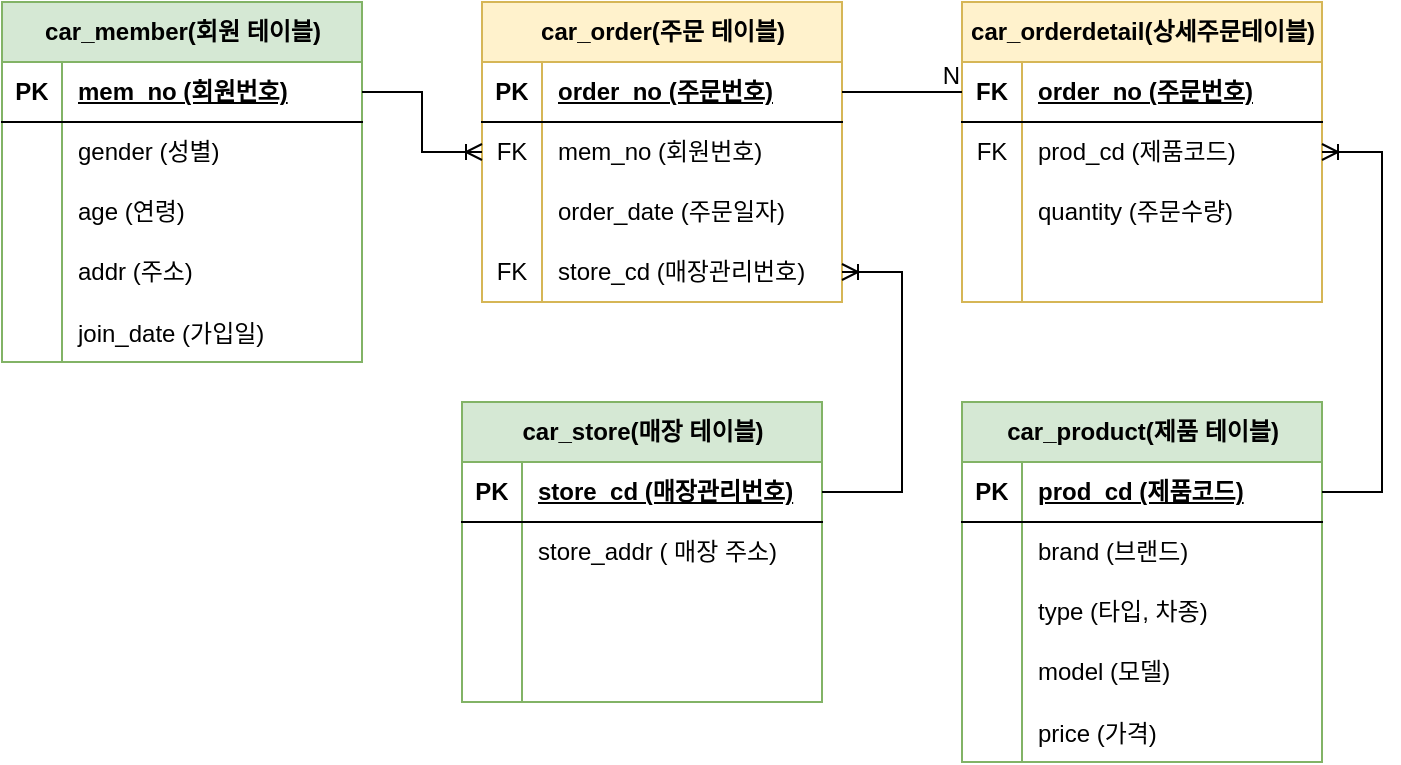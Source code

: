 <mxfile version="21.6.8" type="google">
  <diagram name="페이지-1" id="mW1sI7RQEW0VF1W240Wb">
    <mxGraphModel grid="1" page="1" gridSize="10" guides="1" tooltips="1" connect="1" arrows="1" fold="1" pageScale="1" pageWidth="413" pageHeight="583" math="0" shadow="0">
      <root>
        <mxCell id="0" />
        <mxCell id="1" parent="0" />
        <mxCell id="r9tYgfBL8KnULe7D-3UP-1" value="car_orderdetail(상세주문테이블)" style="shape=table;startSize=30;container=1;collapsible=1;childLayout=tableLayout;fixedRows=1;rowLines=0;fontStyle=1;align=center;resizeLast=1;html=1;fillColor=#fff2cc;strokeColor=#d6b656;" vertex="1" parent="1">
          <mxGeometry x="540" y="40" width="180" height="150" as="geometry" />
        </mxCell>
        <mxCell id="r9tYgfBL8KnULe7D-3UP-2" value="" style="shape=tableRow;horizontal=0;startSize=0;swimlaneHead=0;swimlaneBody=0;fillColor=none;collapsible=0;dropTarget=0;points=[[0,0.5],[1,0.5]];portConstraint=eastwest;top=0;left=0;right=0;bottom=1;" vertex="1" parent="r9tYgfBL8KnULe7D-3UP-1">
          <mxGeometry y="30" width="180" height="30" as="geometry" />
        </mxCell>
        <mxCell id="r9tYgfBL8KnULe7D-3UP-3" value="FK" style="shape=partialRectangle;connectable=0;fillColor=none;top=0;left=0;bottom=0;right=0;fontStyle=1;overflow=hidden;whiteSpace=wrap;html=1;" vertex="1" parent="r9tYgfBL8KnULe7D-3UP-2">
          <mxGeometry width="30" height="30" as="geometry">
            <mxRectangle width="30" height="30" as="alternateBounds" />
          </mxGeometry>
        </mxCell>
        <mxCell id="r9tYgfBL8KnULe7D-3UP-4" value="order_no (주문번호)" style="shape=partialRectangle;connectable=0;fillColor=none;top=0;left=0;bottom=0;right=0;align=left;spacingLeft=6;fontStyle=5;overflow=hidden;whiteSpace=wrap;html=1;" vertex="1" parent="r9tYgfBL8KnULe7D-3UP-2">
          <mxGeometry x="30" width="150" height="30" as="geometry">
            <mxRectangle width="150" height="30" as="alternateBounds" />
          </mxGeometry>
        </mxCell>
        <mxCell id="r9tYgfBL8KnULe7D-3UP-5" value="" style="shape=tableRow;horizontal=0;startSize=0;swimlaneHead=0;swimlaneBody=0;fillColor=none;collapsible=0;dropTarget=0;points=[[0,0.5],[1,0.5]];portConstraint=eastwest;top=0;left=0;right=0;bottom=0;" vertex="1" parent="r9tYgfBL8KnULe7D-3UP-1">
          <mxGeometry y="60" width="180" height="30" as="geometry" />
        </mxCell>
        <mxCell id="r9tYgfBL8KnULe7D-3UP-6" value="FK" style="shape=partialRectangle;connectable=0;fillColor=none;top=0;left=0;bottom=0;right=0;editable=1;overflow=hidden;whiteSpace=wrap;html=1;" vertex="1" parent="r9tYgfBL8KnULe7D-3UP-5">
          <mxGeometry width="30" height="30" as="geometry">
            <mxRectangle width="30" height="30" as="alternateBounds" />
          </mxGeometry>
        </mxCell>
        <mxCell id="r9tYgfBL8KnULe7D-3UP-7" value="prod_cd (제품코드)" style="shape=partialRectangle;connectable=0;fillColor=none;top=0;left=0;bottom=0;right=0;align=left;spacingLeft=6;overflow=hidden;whiteSpace=wrap;html=1;" vertex="1" parent="r9tYgfBL8KnULe7D-3UP-5">
          <mxGeometry x="30" width="150" height="30" as="geometry">
            <mxRectangle width="150" height="30" as="alternateBounds" />
          </mxGeometry>
        </mxCell>
        <mxCell id="r9tYgfBL8KnULe7D-3UP-8" value="" style="shape=tableRow;horizontal=0;startSize=0;swimlaneHead=0;swimlaneBody=0;fillColor=none;collapsible=0;dropTarget=0;points=[[0,0.5],[1,0.5]];portConstraint=eastwest;top=0;left=0;right=0;bottom=0;" vertex="1" parent="r9tYgfBL8KnULe7D-3UP-1">
          <mxGeometry y="90" width="180" height="30" as="geometry" />
        </mxCell>
        <mxCell id="r9tYgfBL8KnULe7D-3UP-9" value="" style="shape=partialRectangle;connectable=0;fillColor=none;top=0;left=0;bottom=0;right=0;editable=1;overflow=hidden;whiteSpace=wrap;html=1;" vertex="1" parent="r9tYgfBL8KnULe7D-3UP-8">
          <mxGeometry width="30" height="30" as="geometry">
            <mxRectangle width="30" height="30" as="alternateBounds" />
          </mxGeometry>
        </mxCell>
        <mxCell id="r9tYgfBL8KnULe7D-3UP-10" value="quantity (주문수량)" style="shape=partialRectangle;connectable=0;fillColor=none;top=0;left=0;bottom=0;right=0;align=left;spacingLeft=6;overflow=hidden;whiteSpace=wrap;html=1;" vertex="1" parent="r9tYgfBL8KnULe7D-3UP-8">
          <mxGeometry x="30" width="150" height="30" as="geometry">
            <mxRectangle width="150" height="30" as="alternateBounds" />
          </mxGeometry>
        </mxCell>
        <mxCell id="r9tYgfBL8KnULe7D-3UP-11" value="" style="shape=tableRow;horizontal=0;startSize=0;swimlaneHead=0;swimlaneBody=0;fillColor=none;collapsible=0;dropTarget=0;points=[[0,0.5],[1,0.5]];portConstraint=eastwest;top=0;left=0;right=0;bottom=0;" vertex="1" parent="r9tYgfBL8KnULe7D-3UP-1">
          <mxGeometry y="120" width="180" height="30" as="geometry" />
        </mxCell>
        <mxCell id="r9tYgfBL8KnULe7D-3UP-12" value="" style="shape=partialRectangle;connectable=0;fillColor=none;top=0;left=0;bottom=0;right=0;editable=1;overflow=hidden;whiteSpace=wrap;html=1;" vertex="1" parent="r9tYgfBL8KnULe7D-3UP-11">
          <mxGeometry width="30" height="30" as="geometry">
            <mxRectangle width="30" height="30" as="alternateBounds" />
          </mxGeometry>
        </mxCell>
        <mxCell id="r9tYgfBL8KnULe7D-3UP-13" value="" style="shape=partialRectangle;connectable=0;fillColor=none;top=0;left=0;bottom=0;right=0;align=left;spacingLeft=6;overflow=hidden;whiteSpace=wrap;html=1;" vertex="1" parent="r9tYgfBL8KnULe7D-3UP-11">
          <mxGeometry x="30" width="150" height="30" as="geometry">
            <mxRectangle width="150" height="30" as="alternateBounds" />
          </mxGeometry>
        </mxCell>
        <mxCell id="r9tYgfBL8KnULe7D-3UP-14" value="car_member(회원 테이블)" style="shape=table;startSize=30;container=1;collapsible=1;childLayout=tableLayout;fixedRows=1;rowLines=0;fontStyle=1;align=center;resizeLast=1;html=1;fillColor=#d5e8d4;strokeColor=#82b366;" vertex="1" parent="1">
          <mxGeometry x="60" y="40" width="180" height="180" as="geometry" />
        </mxCell>
        <mxCell id="r9tYgfBL8KnULe7D-3UP-15" value="" style="shape=tableRow;horizontal=0;startSize=0;swimlaneHead=0;swimlaneBody=0;fillColor=none;collapsible=0;dropTarget=0;points=[[0,0.5],[1,0.5]];portConstraint=eastwest;top=0;left=0;right=0;bottom=1;" vertex="1" parent="r9tYgfBL8KnULe7D-3UP-14">
          <mxGeometry y="30" width="180" height="30" as="geometry" />
        </mxCell>
        <mxCell id="r9tYgfBL8KnULe7D-3UP-16" value="PK" style="shape=partialRectangle;connectable=0;fillColor=none;top=0;left=0;bottom=0;right=0;fontStyle=1;overflow=hidden;whiteSpace=wrap;html=1;" vertex="1" parent="r9tYgfBL8KnULe7D-3UP-15">
          <mxGeometry width="30" height="30" as="geometry">
            <mxRectangle width="30" height="30" as="alternateBounds" />
          </mxGeometry>
        </mxCell>
        <mxCell id="r9tYgfBL8KnULe7D-3UP-17" value="mem_no (회원번호)" style="shape=partialRectangle;connectable=0;fillColor=none;top=0;left=0;bottom=0;right=0;align=left;spacingLeft=6;fontStyle=5;overflow=hidden;whiteSpace=wrap;html=1;" vertex="1" parent="r9tYgfBL8KnULe7D-3UP-15">
          <mxGeometry x="30" width="150" height="30" as="geometry">
            <mxRectangle width="150" height="30" as="alternateBounds" />
          </mxGeometry>
        </mxCell>
        <mxCell id="r9tYgfBL8KnULe7D-3UP-18" value="" style="shape=tableRow;horizontal=0;startSize=0;swimlaneHead=0;swimlaneBody=0;fillColor=none;collapsible=0;dropTarget=0;points=[[0,0.5],[1,0.5]];portConstraint=eastwest;top=0;left=0;right=0;bottom=0;" vertex="1" parent="r9tYgfBL8KnULe7D-3UP-14">
          <mxGeometry y="60" width="180" height="30" as="geometry" />
        </mxCell>
        <mxCell id="r9tYgfBL8KnULe7D-3UP-19" value="" style="shape=partialRectangle;connectable=0;fillColor=none;top=0;left=0;bottom=0;right=0;editable=1;overflow=hidden;whiteSpace=wrap;html=1;" vertex="1" parent="r9tYgfBL8KnULe7D-3UP-18">
          <mxGeometry width="30" height="30" as="geometry">
            <mxRectangle width="30" height="30" as="alternateBounds" />
          </mxGeometry>
        </mxCell>
        <mxCell id="r9tYgfBL8KnULe7D-3UP-20" value="gender (성별)" style="shape=partialRectangle;connectable=0;fillColor=none;top=0;left=0;bottom=0;right=0;align=left;spacingLeft=6;overflow=hidden;whiteSpace=wrap;html=1;" vertex="1" parent="r9tYgfBL8KnULe7D-3UP-18">
          <mxGeometry x="30" width="150" height="30" as="geometry">
            <mxRectangle width="150" height="30" as="alternateBounds" />
          </mxGeometry>
        </mxCell>
        <mxCell id="r9tYgfBL8KnULe7D-3UP-21" value="" style="shape=tableRow;horizontal=0;startSize=0;swimlaneHead=0;swimlaneBody=0;fillColor=none;collapsible=0;dropTarget=0;points=[[0,0.5],[1,0.5]];portConstraint=eastwest;top=0;left=0;right=0;bottom=0;" vertex="1" parent="r9tYgfBL8KnULe7D-3UP-14">
          <mxGeometry y="90" width="180" height="30" as="geometry" />
        </mxCell>
        <mxCell id="r9tYgfBL8KnULe7D-3UP-22" value="" style="shape=partialRectangle;connectable=0;fillColor=none;top=0;left=0;bottom=0;right=0;editable=1;overflow=hidden;whiteSpace=wrap;html=1;" vertex="1" parent="r9tYgfBL8KnULe7D-3UP-21">
          <mxGeometry width="30" height="30" as="geometry">
            <mxRectangle width="30" height="30" as="alternateBounds" />
          </mxGeometry>
        </mxCell>
        <mxCell id="r9tYgfBL8KnULe7D-3UP-23" value="age (연령)" style="shape=partialRectangle;connectable=0;fillColor=none;top=0;left=0;bottom=0;right=0;align=left;spacingLeft=6;overflow=hidden;whiteSpace=wrap;html=1;" vertex="1" parent="r9tYgfBL8KnULe7D-3UP-21">
          <mxGeometry x="30" width="150" height="30" as="geometry">
            <mxRectangle width="150" height="30" as="alternateBounds" />
          </mxGeometry>
        </mxCell>
        <mxCell id="r9tYgfBL8KnULe7D-3UP-24" value="" style="shape=tableRow;horizontal=0;startSize=0;swimlaneHead=0;swimlaneBody=0;fillColor=none;collapsible=0;dropTarget=0;points=[[0,0.5],[1,0.5]];portConstraint=eastwest;top=0;left=0;right=0;bottom=0;" vertex="1" parent="r9tYgfBL8KnULe7D-3UP-14">
          <mxGeometry y="120" width="180" height="30" as="geometry" />
        </mxCell>
        <mxCell id="r9tYgfBL8KnULe7D-3UP-25" value="" style="shape=partialRectangle;connectable=0;fillColor=none;top=0;left=0;bottom=0;right=0;editable=1;overflow=hidden;whiteSpace=wrap;html=1;" vertex="1" parent="r9tYgfBL8KnULe7D-3UP-24">
          <mxGeometry width="30" height="30" as="geometry">
            <mxRectangle width="30" height="30" as="alternateBounds" />
          </mxGeometry>
        </mxCell>
        <mxCell id="r9tYgfBL8KnULe7D-3UP-26" value="addr (주소)" style="shape=partialRectangle;connectable=0;fillColor=none;top=0;left=0;bottom=0;right=0;align=left;spacingLeft=6;overflow=hidden;whiteSpace=wrap;html=1;" vertex="1" parent="r9tYgfBL8KnULe7D-3UP-24">
          <mxGeometry x="30" width="150" height="30" as="geometry">
            <mxRectangle width="150" height="30" as="alternateBounds" />
          </mxGeometry>
        </mxCell>
        <mxCell id="r9tYgfBL8KnULe7D-3UP-79" value="" style="shape=tableRow;horizontal=0;startSize=0;swimlaneHead=0;swimlaneBody=0;fillColor=none;collapsible=0;dropTarget=0;points=[[0,0.5],[1,0.5]];portConstraint=eastwest;top=0;left=0;right=0;bottom=0;" vertex="1" parent="r9tYgfBL8KnULe7D-3UP-14">
          <mxGeometry y="150" width="180" height="30" as="geometry" />
        </mxCell>
        <mxCell id="r9tYgfBL8KnULe7D-3UP-80" value="" style="shape=partialRectangle;connectable=0;fillColor=none;top=0;left=0;bottom=0;right=0;editable=1;overflow=hidden;" vertex="1" parent="r9tYgfBL8KnULe7D-3UP-79">
          <mxGeometry width="30" height="30" as="geometry">
            <mxRectangle width="30" height="30" as="alternateBounds" />
          </mxGeometry>
        </mxCell>
        <mxCell id="r9tYgfBL8KnULe7D-3UP-81" value="join_date (가입일)" style="shape=partialRectangle;connectable=0;fillColor=none;top=0;left=0;bottom=0;right=0;align=left;spacingLeft=6;overflow=hidden;" vertex="1" parent="r9tYgfBL8KnULe7D-3UP-79">
          <mxGeometry x="30" width="150" height="30" as="geometry">
            <mxRectangle width="150" height="30" as="alternateBounds" />
          </mxGeometry>
        </mxCell>
        <mxCell id="r9tYgfBL8KnULe7D-3UP-27" value="car_order(주문 테이블)" style="shape=table;startSize=30;container=1;collapsible=1;childLayout=tableLayout;fixedRows=1;rowLines=0;fontStyle=1;align=center;resizeLast=1;html=1;fillColor=#fff2cc;strokeColor=#d6b656;" vertex="1" parent="1">
          <mxGeometry x="300" y="40" width="180" height="150" as="geometry" />
        </mxCell>
        <mxCell id="r9tYgfBL8KnULe7D-3UP-28" value="" style="shape=tableRow;horizontal=0;startSize=0;swimlaneHead=0;swimlaneBody=0;fillColor=none;collapsible=0;dropTarget=0;points=[[0,0.5],[1,0.5]];portConstraint=eastwest;top=0;left=0;right=0;bottom=1;" vertex="1" parent="r9tYgfBL8KnULe7D-3UP-27">
          <mxGeometry y="30" width="180" height="30" as="geometry" />
        </mxCell>
        <mxCell id="r9tYgfBL8KnULe7D-3UP-29" value="PK" style="shape=partialRectangle;connectable=0;fillColor=none;top=0;left=0;bottom=0;right=0;fontStyle=1;overflow=hidden;whiteSpace=wrap;html=1;" vertex="1" parent="r9tYgfBL8KnULe7D-3UP-28">
          <mxGeometry width="30" height="30" as="geometry">
            <mxRectangle width="30" height="30" as="alternateBounds" />
          </mxGeometry>
        </mxCell>
        <mxCell id="r9tYgfBL8KnULe7D-3UP-30" value="order_no (주문번호)" style="shape=partialRectangle;connectable=0;fillColor=none;top=0;left=0;bottom=0;right=0;align=left;spacingLeft=6;fontStyle=5;overflow=hidden;whiteSpace=wrap;html=1;" vertex="1" parent="r9tYgfBL8KnULe7D-3UP-28">
          <mxGeometry x="30" width="150" height="30" as="geometry">
            <mxRectangle width="150" height="30" as="alternateBounds" />
          </mxGeometry>
        </mxCell>
        <mxCell id="r9tYgfBL8KnULe7D-3UP-31" value="" style="shape=tableRow;horizontal=0;startSize=0;swimlaneHead=0;swimlaneBody=0;fillColor=none;collapsible=0;dropTarget=0;points=[[0,0.5],[1,0.5]];portConstraint=eastwest;top=0;left=0;right=0;bottom=0;" vertex="1" parent="r9tYgfBL8KnULe7D-3UP-27">
          <mxGeometry y="60" width="180" height="30" as="geometry" />
        </mxCell>
        <mxCell id="r9tYgfBL8KnULe7D-3UP-32" value="FK" style="shape=partialRectangle;connectable=0;fillColor=none;top=0;left=0;bottom=0;right=0;editable=1;overflow=hidden;whiteSpace=wrap;html=1;" vertex="1" parent="r9tYgfBL8KnULe7D-3UP-31">
          <mxGeometry width="30" height="30" as="geometry">
            <mxRectangle width="30" height="30" as="alternateBounds" />
          </mxGeometry>
        </mxCell>
        <mxCell id="r9tYgfBL8KnULe7D-3UP-33" value="mem_no (회원번호)" style="shape=partialRectangle;connectable=0;fillColor=none;top=0;left=0;bottom=0;right=0;align=left;spacingLeft=6;overflow=hidden;whiteSpace=wrap;html=1;" vertex="1" parent="r9tYgfBL8KnULe7D-3UP-31">
          <mxGeometry x="30" width="150" height="30" as="geometry">
            <mxRectangle width="150" height="30" as="alternateBounds" />
          </mxGeometry>
        </mxCell>
        <mxCell id="r9tYgfBL8KnULe7D-3UP-34" value="" style="shape=tableRow;horizontal=0;startSize=0;swimlaneHead=0;swimlaneBody=0;fillColor=none;collapsible=0;dropTarget=0;points=[[0,0.5],[1,0.5]];portConstraint=eastwest;top=0;left=0;right=0;bottom=0;" vertex="1" parent="r9tYgfBL8KnULe7D-3UP-27">
          <mxGeometry y="90" width="180" height="30" as="geometry" />
        </mxCell>
        <mxCell id="r9tYgfBL8KnULe7D-3UP-35" value="" style="shape=partialRectangle;connectable=0;fillColor=none;top=0;left=0;bottom=0;right=0;editable=1;overflow=hidden;whiteSpace=wrap;html=1;" vertex="1" parent="r9tYgfBL8KnULe7D-3UP-34">
          <mxGeometry width="30" height="30" as="geometry">
            <mxRectangle width="30" height="30" as="alternateBounds" />
          </mxGeometry>
        </mxCell>
        <mxCell id="r9tYgfBL8KnULe7D-3UP-36" value="order_date (주문일자)" style="shape=partialRectangle;connectable=0;fillColor=none;top=0;left=0;bottom=0;right=0;align=left;spacingLeft=6;overflow=hidden;whiteSpace=wrap;html=1;" vertex="1" parent="r9tYgfBL8KnULe7D-3UP-34">
          <mxGeometry x="30" width="150" height="30" as="geometry">
            <mxRectangle width="150" height="30" as="alternateBounds" />
          </mxGeometry>
        </mxCell>
        <mxCell id="r9tYgfBL8KnULe7D-3UP-37" value="" style="shape=tableRow;horizontal=0;startSize=0;swimlaneHead=0;swimlaneBody=0;fillColor=none;collapsible=0;dropTarget=0;points=[[0,0.5],[1,0.5]];portConstraint=eastwest;top=0;left=0;right=0;bottom=0;" vertex="1" parent="r9tYgfBL8KnULe7D-3UP-27">
          <mxGeometry y="120" width="180" height="30" as="geometry" />
        </mxCell>
        <mxCell id="r9tYgfBL8KnULe7D-3UP-38" value="FK" style="shape=partialRectangle;connectable=0;fillColor=none;top=0;left=0;bottom=0;right=0;editable=1;overflow=hidden;whiteSpace=wrap;html=1;" vertex="1" parent="r9tYgfBL8KnULe7D-3UP-37">
          <mxGeometry width="30" height="30" as="geometry">
            <mxRectangle width="30" height="30" as="alternateBounds" />
          </mxGeometry>
        </mxCell>
        <mxCell id="r9tYgfBL8KnULe7D-3UP-39" value="store_cd (매장관리번호)" style="shape=partialRectangle;connectable=0;fillColor=none;top=0;left=0;bottom=0;right=0;align=left;spacingLeft=6;overflow=hidden;whiteSpace=wrap;html=1;" vertex="1" parent="r9tYgfBL8KnULe7D-3UP-37">
          <mxGeometry x="30" width="150" height="30" as="geometry">
            <mxRectangle width="150" height="30" as="alternateBounds" />
          </mxGeometry>
        </mxCell>
        <mxCell id="r9tYgfBL8KnULe7D-3UP-40" value="car_store(매장 테이블)" style="shape=table;startSize=30;container=1;collapsible=1;childLayout=tableLayout;fixedRows=1;rowLines=0;fontStyle=1;align=center;resizeLast=1;html=1;fillColor=#d5e8d4;strokeColor=#82b366;" vertex="1" parent="1">
          <mxGeometry x="290" y="240" width="180" height="150" as="geometry" />
        </mxCell>
        <mxCell id="r9tYgfBL8KnULe7D-3UP-41" value="" style="shape=tableRow;horizontal=0;startSize=0;swimlaneHead=0;swimlaneBody=0;fillColor=none;collapsible=0;dropTarget=0;points=[[0,0.5],[1,0.5]];portConstraint=eastwest;top=0;left=0;right=0;bottom=1;" vertex="1" parent="r9tYgfBL8KnULe7D-3UP-40">
          <mxGeometry y="30" width="180" height="30" as="geometry" />
        </mxCell>
        <mxCell id="r9tYgfBL8KnULe7D-3UP-42" value="PK" style="shape=partialRectangle;connectable=0;fillColor=none;top=0;left=0;bottom=0;right=0;fontStyle=1;overflow=hidden;whiteSpace=wrap;html=1;" vertex="1" parent="r9tYgfBL8KnULe7D-3UP-41">
          <mxGeometry width="30" height="30" as="geometry">
            <mxRectangle width="30" height="30" as="alternateBounds" />
          </mxGeometry>
        </mxCell>
        <mxCell id="r9tYgfBL8KnULe7D-3UP-43" value="store_cd (매장관리번호)" style="shape=partialRectangle;connectable=0;fillColor=none;top=0;left=0;bottom=0;right=0;align=left;spacingLeft=6;fontStyle=5;overflow=hidden;whiteSpace=wrap;html=1;" vertex="1" parent="r9tYgfBL8KnULe7D-3UP-41">
          <mxGeometry x="30" width="150" height="30" as="geometry">
            <mxRectangle width="150" height="30" as="alternateBounds" />
          </mxGeometry>
        </mxCell>
        <mxCell id="r9tYgfBL8KnULe7D-3UP-44" value="" style="shape=tableRow;horizontal=0;startSize=0;swimlaneHead=0;swimlaneBody=0;fillColor=none;collapsible=0;dropTarget=0;points=[[0,0.5],[1,0.5]];portConstraint=eastwest;top=0;left=0;right=0;bottom=0;" vertex="1" parent="r9tYgfBL8KnULe7D-3UP-40">
          <mxGeometry y="60" width="180" height="30" as="geometry" />
        </mxCell>
        <mxCell id="r9tYgfBL8KnULe7D-3UP-45" value="" style="shape=partialRectangle;connectable=0;fillColor=none;top=0;left=0;bottom=0;right=0;editable=1;overflow=hidden;whiteSpace=wrap;html=1;" vertex="1" parent="r9tYgfBL8KnULe7D-3UP-44">
          <mxGeometry width="30" height="30" as="geometry">
            <mxRectangle width="30" height="30" as="alternateBounds" />
          </mxGeometry>
        </mxCell>
        <mxCell id="r9tYgfBL8KnULe7D-3UP-46" value="store_addr ( 매장 주소)" style="shape=partialRectangle;connectable=0;fillColor=none;top=0;left=0;bottom=0;right=0;align=left;spacingLeft=6;overflow=hidden;whiteSpace=wrap;html=1;" vertex="1" parent="r9tYgfBL8KnULe7D-3UP-44">
          <mxGeometry x="30" width="150" height="30" as="geometry">
            <mxRectangle width="150" height="30" as="alternateBounds" />
          </mxGeometry>
        </mxCell>
        <mxCell id="r9tYgfBL8KnULe7D-3UP-47" value="" style="shape=tableRow;horizontal=0;startSize=0;swimlaneHead=0;swimlaneBody=0;fillColor=none;collapsible=0;dropTarget=0;points=[[0,0.5],[1,0.5]];portConstraint=eastwest;top=0;left=0;right=0;bottom=0;" vertex="1" parent="r9tYgfBL8KnULe7D-3UP-40">
          <mxGeometry y="90" width="180" height="30" as="geometry" />
        </mxCell>
        <mxCell id="r9tYgfBL8KnULe7D-3UP-48" value="" style="shape=partialRectangle;connectable=0;fillColor=none;top=0;left=0;bottom=0;right=0;editable=1;overflow=hidden;whiteSpace=wrap;html=1;" vertex="1" parent="r9tYgfBL8KnULe7D-3UP-47">
          <mxGeometry width="30" height="30" as="geometry">
            <mxRectangle width="30" height="30" as="alternateBounds" />
          </mxGeometry>
        </mxCell>
        <mxCell id="r9tYgfBL8KnULe7D-3UP-49" value="" style="shape=partialRectangle;connectable=0;fillColor=none;top=0;left=0;bottom=0;right=0;align=left;spacingLeft=6;overflow=hidden;whiteSpace=wrap;html=1;" vertex="1" parent="r9tYgfBL8KnULe7D-3UP-47">
          <mxGeometry x="30" width="150" height="30" as="geometry">
            <mxRectangle width="150" height="30" as="alternateBounds" />
          </mxGeometry>
        </mxCell>
        <mxCell id="r9tYgfBL8KnULe7D-3UP-50" value="" style="shape=tableRow;horizontal=0;startSize=0;swimlaneHead=0;swimlaneBody=0;fillColor=none;collapsible=0;dropTarget=0;points=[[0,0.5],[1,0.5]];portConstraint=eastwest;top=0;left=0;right=0;bottom=0;" vertex="1" parent="r9tYgfBL8KnULe7D-3UP-40">
          <mxGeometry y="120" width="180" height="30" as="geometry" />
        </mxCell>
        <mxCell id="r9tYgfBL8KnULe7D-3UP-51" value="" style="shape=partialRectangle;connectable=0;fillColor=none;top=0;left=0;bottom=0;right=0;editable=1;overflow=hidden;whiteSpace=wrap;html=1;" vertex="1" parent="r9tYgfBL8KnULe7D-3UP-50">
          <mxGeometry width="30" height="30" as="geometry">
            <mxRectangle width="30" height="30" as="alternateBounds" />
          </mxGeometry>
        </mxCell>
        <mxCell id="r9tYgfBL8KnULe7D-3UP-52" value="" style="shape=partialRectangle;connectable=0;fillColor=none;top=0;left=0;bottom=0;right=0;align=left;spacingLeft=6;overflow=hidden;whiteSpace=wrap;html=1;" vertex="1" parent="r9tYgfBL8KnULe7D-3UP-50">
          <mxGeometry x="30" width="150" height="30" as="geometry">
            <mxRectangle width="150" height="30" as="alternateBounds" />
          </mxGeometry>
        </mxCell>
        <mxCell id="r9tYgfBL8KnULe7D-3UP-53" value="car_product(제품 테이블)" style="shape=table;startSize=30;container=1;collapsible=1;childLayout=tableLayout;fixedRows=1;rowLines=0;fontStyle=1;align=center;resizeLast=1;html=1;fillColor=#d5e8d4;strokeColor=#82b366;" vertex="1" parent="1">
          <mxGeometry x="540" y="240" width="180" height="180" as="geometry" />
        </mxCell>
        <mxCell id="r9tYgfBL8KnULe7D-3UP-54" value="" style="shape=tableRow;horizontal=0;startSize=0;swimlaneHead=0;swimlaneBody=0;fillColor=none;collapsible=0;dropTarget=0;points=[[0,0.5],[1,0.5]];portConstraint=eastwest;top=0;left=0;right=0;bottom=1;" vertex="1" parent="r9tYgfBL8KnULe7D-3UP-53">
          <mxGeometry y="30" width="180" height="30" as="geometry" />
        </mxCell>
        <mxCell id="r9tYgfBL8KnULe7D-3UP-55" value="PK" style="shape=partialRectangle;connectable=0;fillColor=none;top=0;left=0;bottom=0;right=0;fontStyle=1;overflow=hidden;whiteSpace=wrap;html=1;" vertex="1" parent="r9tYgfBL8KnULe7D-3UP-54">
          <mxGeometry width="30" height="30" as="geometry">
            <mxRectangle width="30" height="30" as="alternateBounds" />
          </mxGeometry>
        </mxCell>
        <mxCell id="r9tYgfBL8KnULe7D-3UP-56" value="prod_cd (제품코드)" style="shape=partialRectangle;connectable=0;fillColor=none;top=0;left=0;bottom=0;right=0;align=left;spacingLeft=6;fontStyle=5;overflow=hidden;whiteSpace=wrap;html=1;" vertex="1" parent="r9tYgfBL8KnULe7D-3UP-54">
          <mxGeometry x="30" width="150" height="30" as="geometry">
            <mxRectangle width="150" height="30" as="alternateBounds" />
          </mxGeometry>
        </mxCell>
        <mxCell id="r9tYgfBL8KnULe7D-3UP-57" value="" style="shape=tableRow;horizontal=0;startSize=0;swimlaneHead=0;swimlaneBody=0;fillColor=none;collapsible=0;dropTarget=0;points=[[0,0.5],[1,0.5]];portConstraint=eastwest;top=0;left=0;right=0;bottom=0;" vertex="1" parent="r9tYgfBL8KnULe7D-3UP-53">
          <mxGeometry y="60" width="180" height="30" as="geometry" />
        </mxCell>
        <mxCell id="r9tYgfBL8KnULe7D-3UP-58" value="" style="shape=partialRectangle;connectable=0;fillColor=none;top=0;left=0;bottom=0;right=0;editable=1;overflow=hidden;whiteSpace=wrap;html=1;" vertex="1" parent="r9tYgfBL8KnULe7D-3UP-57">
          <mxGeometry width="30" height="30" as="geometry">
            <mxRectangle width="30" height="30" as="alternateBounds" />
          </mxGeometry>
        </mxCell>
        <mxCell id="r9tYgfBL8KnULe7D-3UP-59" value="brand (브랜드)" style="shape=partialRectangle;connectable=0;fillColor=none;top=0;left=0;bottom=0;right=0;align=left;spacingLeft=6;overflow=hidden;whiteSpace=wrap;html=1;" vertex="1" parent="r9tYgfBL8KnULe7D-3UP-57">
          <mxGeometry x="30" width="150" height="30" as="geometry">
            <mxRectangle width="150" height="30" as="alternateBounds" />
          </mxGeometry>
        </mxCell>
        <mxCell id="r9tYgfBL8KnULe7D-3UP-60" value="" style="shape=tableRow;horizontal=0;startSize=0;swimlaneHead=0;swimlaneBody=0;fillColor=none;collapsible=0;dropTarget=0;points=[[0,0.5],[1,0.5]];portConstraint=eastwest;top=0;left=0;right=0;bottom=0;" vertex="1" parent="r9tYgfBL8KnULe7D-3UP-53">
          <mxGeometry y="90" width="180" height="30" as="geometry" />
        </mxCell>
        <mxCell id="r9tYgfBL8KnULe7D-3UP-61" value="" style="shape=partialRectangle;connectable=0;fillColor=none;top=0;left=0;bottom=0;right=0;editable=1;overflow=hidden;whiteSpace=wrap;html=1;" vertex="1" parent="r9tYgfBL8KnULe7D-3UP-60">
          <mxGeometry width="30" height="30" as="geometry">
            <mxRectangle width="30" height="30" as="alternateBounds" />
          </mxGeometry>
        </mxCell>
        <mxCell id="r9tYgfBL8KnULe7D-3UP-62" value="type (타입, 차종)" style="shape=partialRectangle;connectable=0;fillColor=none;top=0;left=0;bottom=0;right=0;align=left;spacingLeft=6;overflow=hidden;whiteSpace=wrap;html=1;" vertex="1" parent="r9tYgfBL8KnULe7D-3UP-60">
          <mxGeometry x="30" width="150" height="30" as="geometry">
            <mxRectangle width="150" height="30" as="alternateBounds" />
          </mxGeometry>
        </mxCell>
        <mxCell id="r9tYgfBL8KnULe7D-3UP-63" value="" style="shape=tableRow;horizontal=0;startSize=0;swimlaneHead=0;swimlaneBody=0;fillColor=none;collapsible=0;dropTarget=0;points=[[0,0.5],[1,0.5]];portConstraint=eastwest;top=0;left=0;right=0;bottom=0;" vertex="1" parent="r9tYgfBL8KnULe7D-3UP-53">
          <mxGeometry y="120" width="180" height="30" as="geometry" />
        </mxCell>
        <mxCell id="r9tYgfBL8KnULe7D-3UP-64" value="" style="shape=partialRectangle;connectable=0;fillColor=none;top=0;left=0;bottom=0;right=0;editable=1;overflow=hidden;whiteSpace=wrap;html=1;" vertex="1" parent="r9tYgfBL8KnULe7D-3UP-63">
          <mxGeometry width="30" height="30" as="geometry">
            <mxRectangle width="30" height="30" as="alternateBounds" />
          </mxGeometry>
        </mxCell>
        <mxCell id="r9tYgfBL8KnULe7D-3UP-65" value="model (모델)" style="shape=partialRectangle;connectable=0;fillColor=none;top=0;left=0;bottom=0;right=0;align=left;spacingLeft=6;overflow=hidden;whiteSpace=wrap;html=1;" vertex="1" parent="r9tYgfBL8KnULe7D-3UP-63">
          <mxGeometry x="30" width="150" height="30" as="geometry">
            <mxRectangle width="150" height="30" as="alternateBounds" />
          </mxGeometry>
        </mxCell>
        <mxCell id="r9tYgfBL8KnULe7D-3UP-87" value="" style="shape=tableRow;horizontal=0;startSize=0;swimlaneHead=0;swimlaneBody=0;fillColor=none;collapsible=0;dropTarget=0;points=[[0,0.5],[1,0.5]];portConstraint=eastwest;top=0;left=0;right=0;bottom=0;" vertex="1" parent="r9tYgfBL8KnULe7D-3UP-53">
          <mxGeometry y="150" width="180" height="30" as="geometry" />
        </mxCell>
        <mxCell id="r9tYgfBL8KnULe7D-3UP-88" value="" style="shape=partialRectangle;connectable=0;fillColor=none;top=0;left=0;bottom=0;right=0;editable=1;overflow=hidden;" vertex="1" parent="r9tYgfBL8KnULe7D-3UP-87">
          <mxGeometry width="30" height="30" as="geometry">
            <mxRectangle width="30" height="30" as="alternateBounds" />
          </mxGeometry>
        </mxCell>
        <mxCell id="r9tYgfBL8KnULe7D-3UP-89" value="price (가격)" style="shape=partialRectangle;connectable=0;fillColor=none;top=0;left=0;bottom=0;right=0;align=left;spacingLeft=6;overflow=hidden;" vertex="1" parent="r9tYgfBL8KnULe7D-3UP-87">
          <mxGeometry x="30" width="150" height="30" as="geometry">
            <mxRectangle width="150" height="30" as="alternateBounds" />
          </mxGeometry>
        </mxCell>
        <mxCell id="r9tYgfBL8KnULe7D-3UP-82" value="" style="edgeStyle=entityRelationEdgeStyle;fontSize=12;html=1;endArrow=ERoneToMany;rounded=0;" edge="1" parent="1" source="r9tYgfBL8KnULe7D-3UP-15" target="r9tYgfBL8KnULe7D-3UP-31">
          <mxGeometry width="100" height="100" relative="1" as="geometry">
            <mxPoint x="410" y="240" as="sourcePoint" />
            <mxPoint x="510" y="140" as="targetPoint" />
          </mxGeometry>
        </mxCell>
        <mxCell id="r9tYgfBL8KnULe7D-3UP-84" value="" style="edgeStyle=entityRelationEdgeStyle;fontSize=12;html=1;endArrow=ERoneToMany;rounded=0;exitX=1;exitY=0.5;exitDx=0;exitDy=0;" edge="1" parent="1" source="r9tYgfBL8KnULe7D-3UP-54" target="r9tYgfBL8KnULe7D-3UP-5">
          <mxGeometry width="100" height="100" relative="1" as="geometry">
            <mxPoint x="296" y="281" as="sourcePoint" />
            <mxPoint x="510" y="140" as="targetPoint" />
            <Array as="points">
              <mxPoint x="300" y="260" />
              <mxPoint x="270" y="260" />
            </Array>
          </mxGeometry>
        </mxCell>
        <mxCell id="r9tYgfBL8KnULe7D-3UP-85" value="" style="endArrow=none;html=1;rounded=0;exitX=1;exitY=0.5;exitDx=0;exitDy=0;entryX=0;entryY=0.5;entryDx=0;entryDy=0;" edge="1" parent="1" source="r9tYgfBL8KnULe7D-3UP-28" target="r9tYgfBL8KnULe7D-3UP-2">
          <mxGeometry relative="1" as="geometry">
            <mxPoint x="380" y="190" as="sourcePoint" />
            <mxPoint x="540" y="190" as="targetPoint" />
          </mxGeometry>
        </mxCell>
        <mxCell id="r9tYgfBL8KnULe7D-3UP-86" value="N" style="resizable=0;html=1;whiteSpace=wrap;align=right;verticalAlign=bottom;" connectable="0" vertex="1" parent="r9tYgfBL8KnULe7D-3UP-85">
          <mxGeometry x="1" relative="1" as="geometry" />
        </mxCell>
        <mxCell id="r9tYgfBL8KnULe7D-3UP-90" value="" style="edgeStyle=entityRelationEdgeStyle;fontSize=12;html=1;endArrow=ERoneToMany;rounded=0;" edge="1" parent="1" source="r9tYgfBL8KnULe7D-3UP-41" target="r9tYgfBL8KnULe7D-3UP-37">
          <mxGeometry width="100" height="100" relative="1" as="geometry">
            <mxPoint x="410" y="240" as="sourcePoint" />
            <mxPoint x="510" y="140" as="targetPoint" />
          </mxGeometry>
        </mxCell>
      </root>
    </mxGraphModel>
  </diagram>
</mxfile>
